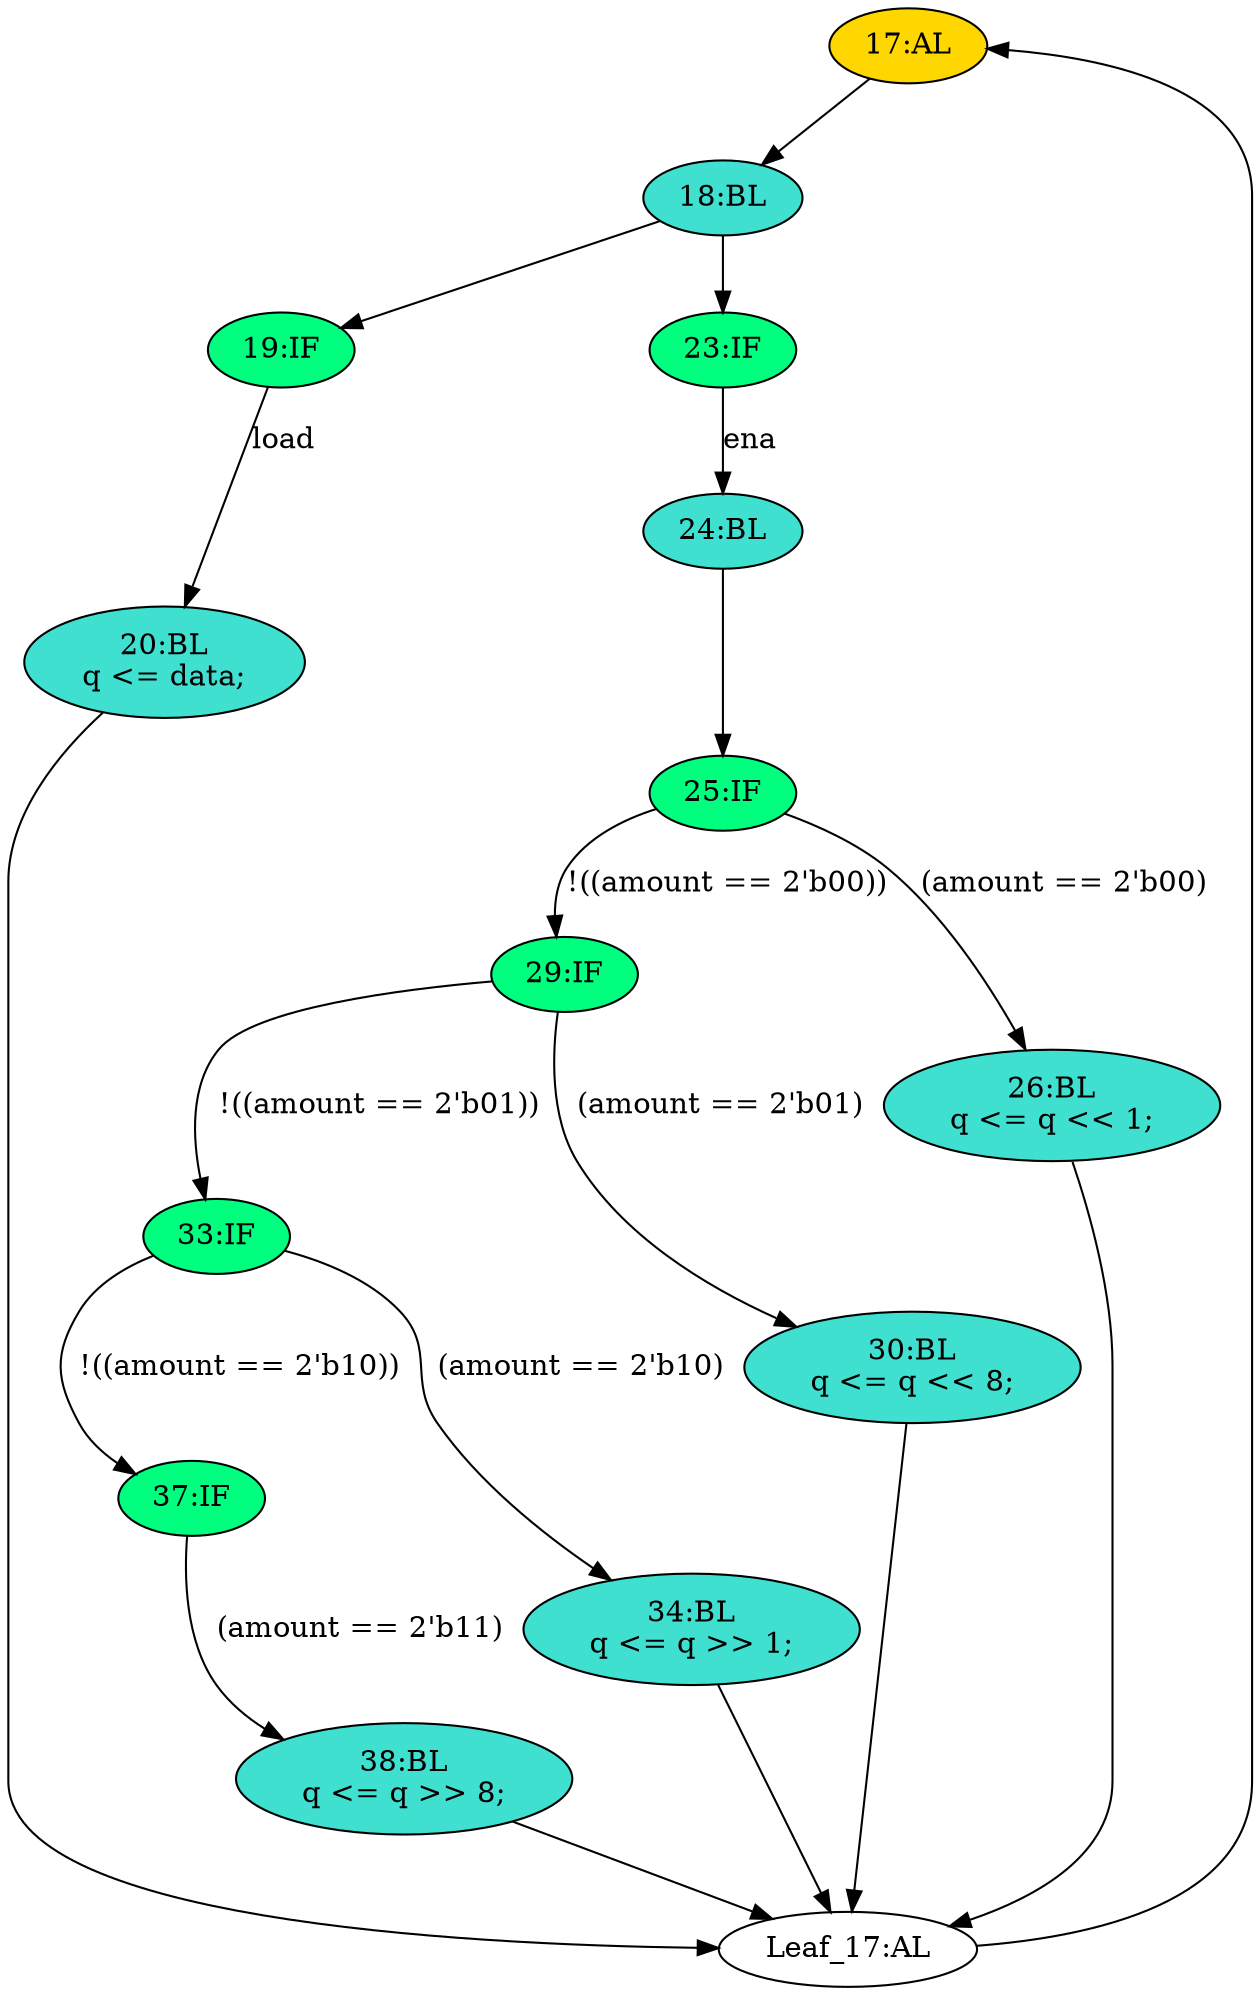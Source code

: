 strict digraph "compose( ,  )" {
	node [label="\N"];
	"17:AL"	[ast="<pyverilog.vparser.ast.Always object at 0x7f099b9771d0>",
		clk_sens=True,
		fillcolor=gold,
		label="17:AL",
		sens="['clk']",
		statements="[]",
		style=filled,
		typ=Always,
		use_var="['load', 'q', 'amount', 'data', 'ena']"];
	"18:BL"	[ast="<pyverilog.vparser.ast.Block object at 0x7f099b963890>",
		fillcolor=turquoise,
		label="18:BL",
		statements="[]",
		style=filled,
		typ=Block];
	"17:AL" -> "18:BL"	[cond="[]",
		lineno=None];
	"29:IF"	[ast="<pyverilog.vparser.ast.IfStatement object at 0x7f099b966550>",
		fillcolor=springgreen,
		label="29:IF",
		statements="[]",
		style=filled,
		typ=IfStatement];
	"33:IF"	[ast="<pyverilog.vparser.ast.IfStatement object at 0x7f099b9eae90>",
		fillcolor=springgreen,
		label="33:IF",
		statements="[]",
		style=filled,
		typ=IfStatement];
	"29:IF" -> "33:IF"	[cond="['amount']",
		label="!((amount == 2'b01))",
		lineno=29];
	"30:BL"	[ast="<pyverilog.vparser.ast.Block object at 0x7f099b966850>",
		fillcolor=turquoise,
		label="30:BL
q <= q << 8;",
		statements="[<pyverilog.vparser.ast.NonblockingSubstitution object at 0x7f099b966f50>]",
		style=filled,
		typ=Block];
	"29:IF" -> "30:BL"	[cond="['amount']",
		label="(amount == 2'b01)",
		lineno=29];
	"37:IF"	[ast="<pyverilog.vparser.ast.IfStatement object at 0x7f099b5d8c90>",
		fillcolor=springgreen,
		label="37:IF",
		statements="[]",
		style=filled,
		typ=IfStatement];
	"38:BL"	[ast="<pyverilog.vparser.ast.Block object at 0x7f099b5d8dd0>",
		fillcolor=turquoise,
		label="38:BL
q <= q >> 8;",
		statements="[<pyverilog.vparser.ast.NonblockingSubstitution object at 0x7f099b5d8610>]",
		style=filled,
		typ=Block];
	"37:IF" -> "38:BL"	[cond="['amount']",
		label="(amount == 2'b11)",
		lineno=37];
	"33:IF" -> "37:IF"	[cond="['amount']",
		label="!((amount == 2'b10))",
		lineno=33];
	"34:BL"	[ast="<pyverilog.vparser.ast.Block object at 0x7f099b9ea090>",
		fillcolor=turquoise,
		label="34:BL
q <= q >> 1;",
		statements="[<pyverilog.vparser.ast.NonblockingSubstitution object at 0x7f099b9ead90>]",
		style=filled,
		typ=Block];
	"33:IF" -> "34:BL"	[cond="['amount']",
		label="(amount == 2'b10)",
		lineno=33];
	"Leaf_17:AL"	[def_var="['q']",
		label="Leaf_17:AL"];
	"30:BL" -> "Leaf_17:AL"	[cond="[]",
		lineno=None];
	"24:BL"	[ast="<pyverilog.vparser.ast.Block object at 0x7f099b90e290>",
		fillcolor=turquoise,
		label="24:BL",
		statements="[]",
		style=filled,
		typ=Block];
	"25:IF"	[ast="<pyverilog.vparser.ast.IfStatement object at 0x7f099b97dc50>",
		fillcolor=springgreen,
		label="25:IF",
		statements="[]",
		style=filled,
		typ=IfStatement];
	"24:BL" -> "25:IF"	[cond="[]",
		lineno=None];
	"19:IF"	[ast="<pyverilog.vparser.ast.IfStatement object at 0x7f099b963790>",
		fillcolor=springgreen,
		label="19:IF",
		statements="[]",
		style=filled,
		typ=IfStatement];
	"20:BL"	[ast="<pyverilog.vparser.ast.Block object at 0x7f099b977090>",
		fillcolor=turquoise,
		label="20:BL
q <= data;",
		statements="[<pyverilog.vparser.ast.NonblockingSubstitution object at 0x7f099b963210>]",
		style=filled,
		typ=Block];
	"19:IF" -> "20:BL"	[cond="['load']",
		label=load,
		lineno=19];
	"18:BL" -> "19:IF"	[cond="[]",
		lineno=None];
	"23:IF"	[ast="<pyverilog.vparser.ast.IfStatement object at 0x7f099b90ee90>",
		fillcolor=springgreen,
		label="23:IF",
		statements="[]",
		style=filled,
		typ=IfStatement];
	"18:BL" -> "23:IF"	[cond="[]",
		lineno=None];
	"38:BL" -> "Leaf_17:AL"	[cond="[]",
		lineno=None];
	"25:IF" -> "29:IF"	[cond="['amount']",
		label="!((amount == 2'b00))",
		lineno=25];
	"26:BL"	[ast="<pyverilog.vparser.ast.Block object at 0x7f099b971150>",
		fillcolor=turquoise,
		label="26:BL
q <= q << 1;",
		statements="[<pyverilog.vparser.ast.NonblockingSubstitution object at 0x7f099b97d610>]",
		style=filled,
		typ=Block];
	"25:IF" -> "26:BL"	[cond="['amount']",
		label="(amount == 2'b00)",
		lineno=25];
	"34:BL" -> "Leaf_17:AL"	[cond="[]",
		lineno=None];
	"23:IF" -> "24:BL"	[cond="['ena']",
		label=ena,
		lineno=23];
	"20:BL" -> "Leaf_17:AL"	[cond="[]",
		lineno=None];
	"26:BL" -> "Leaf_17:AL"	[cond="[]",
		lineno=None];
	"Leaf_17:AL" -> "17:AL";
}
